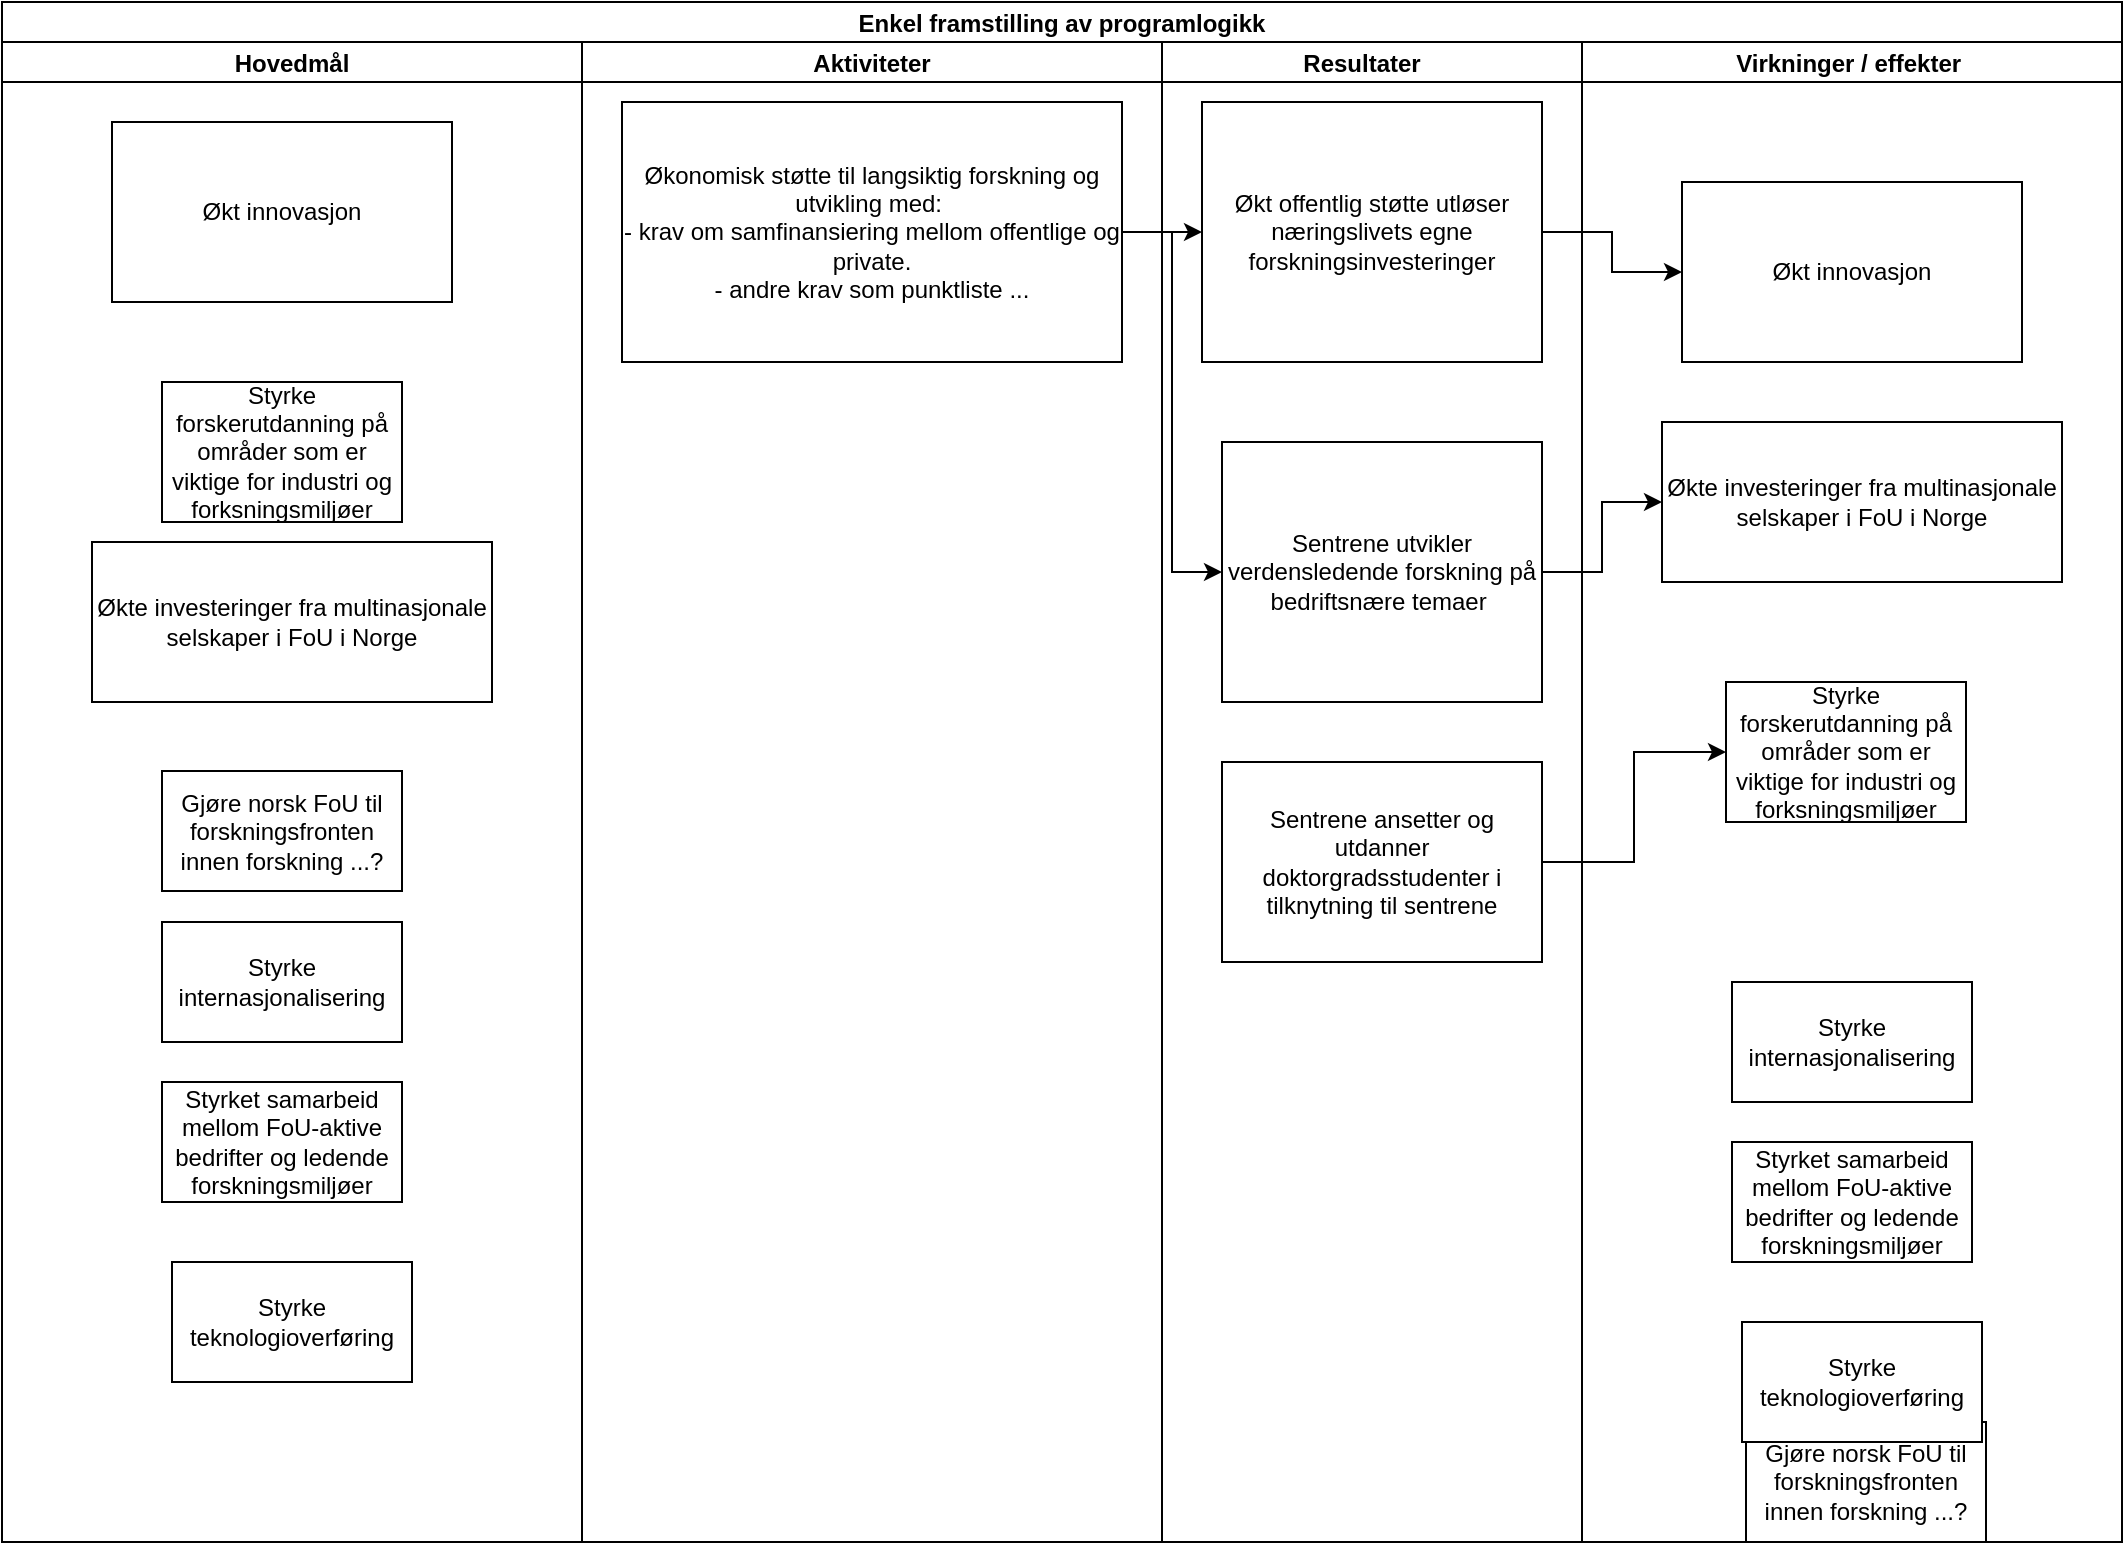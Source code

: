 <mxfile version="16.5.5" type="github">
  <diagram id="gUhN11qYkWxtTLKya9Cd" name="Page-1">
    <mxGraphModel dx="1673" dy="896" grid="1" gridSize="10" guides="1" tooltips="1" connect="1" arrows="1" fold="1" page="1" pageScale="1" pageWidth="827" pageHeight="1169" math="0" shadow="0">
      <root>
        <mxCell id="0" />
        <mxCell id="1" parent="0" />
        <mxCell id="otaZ61-eJIEUoGd5LH7k-2" value="Enkel framstilling av programlogikk" style="swimlane;childLayout=stackLayout;resizeParent=1;resizeParentMax=0;startSize=20;" parent="1" vertex="1">
          <mxGeometry x="28" y="110" width="1060" height="770" as="geometry" />
        </mxCell>
        <mxCell id="pSStkDloC_WOc6RokfLj-7" value="Hovedmål" style="swimlane;startSize=20;" vertex="1" parent="otaZ61-eJIEUoGd5LH7k-2">
          <mxGeometry y="20" width="290" height="750" as="geometry">
            <mxRectangle y="20" width="30" height="460" as="alternateBounds" />
          </mxGeometry>
        </mxCell>
        <mxCell id="pSStkDloC_WOc6RokfLj-9" value="Styrke internasjonalisering" style="whiteSpace=wrap;html=1;" vertex="1" parent="pSStkDloC_WOc6RokfLj-7">
          <mxGeometry x="80" y="440" width="120" height="60" as="geometry" />
        </mxCell>
        <mxCell id="pSStkDloC_WOc6RokfLj-10" value="Styrke forskerutdanning på områder som er viktige for industri og forksningsmiljøer" style="whiteSpace=wrap;html=1;" vertex="1" parent="pSStkDloC_WOc6RokfLj-7">
          <mxGeometry x="80" y="170" width="120" height="70" as="geometry" />
        </mxCell>
        <mxCell id="pSStkDloC_WOc6RokfLj-11" value="Økt innovasjon" style="whiteSpace=wrap;html=1;" vertex="1" parent="pSStkDloC_WOc6RokfLj-7">
          <mxGeometry x="55" y="40" width="170" height="90" as="geometry" />
        </mxCell>
        <mxCell id="pSStkDloC_WOc6RokfLj-12" value="Økte investeringer fra multinasjonale selskaper i FoU i Norge" style="whiteSpace=wrap;html=1;" vertex="1" parent="pSStkDloC_WOc6RokfLj-7">
          <mxGeometry x="45" y="250" width="200" height="80" as="geometry" />
        </mxCell>
        <mxCell id="pSStkDloC_WOc6RokfLj-13" value="Gjøre norsk FoU til forskningsfronten innen forskning ...?" style="whiteSpace=wrap;html=1;" vertex="1" parent="pSStkDloC_WOc6RokfLj-7">
          <mxGeometry x="80" y="364.5" width="120" height="60" as="geometry" />
        </mxCell>
        <mxCell id="pSStkDloC_WOc6RokfLj-14" value="Styrket samarbeid mellom FoU-aktive bedrifter og ledende forskningsmiljøer" style="whiteSpace=wrap;html=1;" vertex="1" parent="pSStkDloC_WOc6RokfLj-7">
          <mxGeometry x="80" y="520" width="120" height="60" as="geometry" />
        </mxCell>
        <mxCell id="pSStkDloC_WOc6RokfLj-15" value="Styrke teknologioverføring" style="whiteSpace=wrap;html=1;" vertex="1" parent="pSStkDloC_WOc6RokfLj-7">
          <mxGeometry x="85" y="610" width="120" height="60" as="geometry" />
        </mxCell>
        <mxCell id="otaZ61-eJIEUoGd5LH7k-3" value="Aktiviteter" style="swimlane;startSize=20;" parent="otaZ61-eJIEUoGd5LH7k-2" vertex="1">
          <mxGeometry x="290" y="20" width="290" height="750" as="geometry">
            <mxRectangle y="20" width="30" height="460" as="alternateBounds" />
          </mxGeometry>
        </mxCell>
        <mxCell id="9w3HFqVNliFKd6ctjNXA-2" value="Økonomisk støtte til langsiktig forskning og utvikling med:&amp;nbsp;&lt;br&gt;- krav om samfinansiering mellom offentlige og private.&lt;br&gt;- andre krav som punktliste ..." style="whiteSpace=wrap;html=1;" parent="otaZ61-eJIEUoGd5LH7k-3" vertex="1">
          <mxGeometry x="20" y="30" width="250" height="130" as="geometry" />
        </mxCell>
        <mxCell id="9w3HFqVNliFKd6ctjNXA-1" value="Resultater   " style="swimlane;startSize=20;" parent="otaZ61-eJIEUoGd5LH7k-2" vertex="1">
          <mxGeometry x="580" y="20" width="210" height="750" as="geometry">
            <mxRectangle y="20" width="30" height="460" as="alternateBounds" />
          </mxGeometry>
        </mxCell>
        <mxCell id="9w3HFqVNliFKd6ctjNXA-6" value="Økt offentlig støtte utløser næringslivets egne forskningsinvesteringer" style="whiteSpace=wrap;html=1;" parent="9w3HFqVNliFKd6ctjNXA-1" vertex="1">
          <mxGeometry x="20" y="30" width="170" height="130" as="geometry" />
        </mxCell>
        <mxCell id="9w3HFqVNliFKd6ctjNXA-11" value="Sentrene utvikler verdensledende forskning på bedriftsnære temaer&amp;nbsp;" style="whiteSpace=wrap;html=1;" parent="9w3HFqVNliFKd6ctjNXA-1" vertex="1">
          <mxGeometry x="30" y="200" width="160" height="130" as="geometry" />
        </mxCell>
        <mxCell id="pSStkDloC_WOc6RokfLj-16" value="Sentrene ansetter og utdanner doktorgradsstudenter i tilknytning til sentrene" style="whiteSpace=wrap;html=1;" vertex="1" parent="9w3HFqVNliFKd6ctjNXA-1">
          <mxGeometry x="30" y="360" width="160" height="100" as="geometry" />
        </mxCell>
        <mxCell id="9w3HFqVNliFKd6ctjNXA-10" value="" style="edgeStyle=orthogonalEdgeStyle;rounded=0;orthogonalLoop=1;jettySize=auto;html=1;" parent="otaZ61-eJIEUoGd5LH7k-2" source="9w3HFqVNliFKd6ctjNXA-2" target="9w3HFqVNliFKd6ctjNXA-6" edge="1">
          <mxGeometry relative="1" as="geometry" />
        </mxCell>
        <mxCell id="otaZ61-eJIEUoGd5LH7k-4" value="Virkninger / effekter " style="swimlane;startSize=20;" parent="otaZ61-eJIEUoGd5LH7k-2" vertex="1">
          <mxGeometry x="790" y="20" width="270" height="750" as="geometry">
            <mxRectangle x="120" y="20" width="30" height="460" as="alternateBounds" />
          </mxGeometry>
        </mxCell>
        <mxCell id="otaZ61-eJIEUoGd5LH7k-9" value="Styrke internasjonalisering" style="whiteSpace=wrap;html=1;" parent="otaZ61-eJIEUoGd5LH7k-4" vertex="1">
          <mxGeometry x="75" y="470" width="120" height="60" as="geometry" />
        </mxCell>
        <mxCell id="otaZ61-eJIEUoGd5LH7k-10" value="Styrke forskerutdanning på områder som er viktige for industri og forksningsmiljøer" style="whiteSpace=wrap;html=1;" parent="otaZ61-eJIEUoGd5LH7k-4" vertex="1">
          <mxGeometry x="72" y="320" width="120" height="70" as="geometry" />
        </mxCell>
        <mxCell id="otaZ61-eJIEUoGd5LH7k-11" value="Økt innovasjon" style="whiteSpace=wrap;html=1;" parent="otaZ61-eJIEUoGd5LH7k-4" vertex="1">
          <mxGeometry x="50" y="70" width="170" height="90" as="geometry" />
        </mxCell>
        <mxCell id="9w3HFqVNliFKd6ctjNXA-3" value="Økte investeringer fra multinasjonale selskaper i FoU i Norge" style="whiteSpace=wrap;html=1;" parent="otaZ61-eJIEUoGd5LH7k-4" vertex="1">
          <mxGeometry x="40" y="190" width="200" height="80" as="geometry" />
        </mxCell>
        <mxCell id="9w3HFqVNliFKd6ctjNXA-5" value="Gjøre norsk FoU til forskningsfronten innen forskning ...?" style="whiteSpace=wrap;html=1;" parent="otaZ61-eJIEUoGd5LH7k-4" vertex="1">
          <mxGeometry x="82" y="690" width="120" height="60" as="geometry" />
        </mxCell>
        <mxCell id="9w3HFqVNliFKd6ctjNXA-4" value="Styrket samarbeid mellom FoU-aktive bedrifter og ledende forskningsmiljøer" style="whiteSpace=wrap;html=1;" parent="otaZ61-eJIEUoGd5LH7k-4" vertex="1">
          <mxGeometry x="75" y="550" width="120" height="60" as="geometry" />
        </mxCell>
        <mxCell id="otaZ61-eJIEUoGd5LH7k-8" value="Styrke teknologioverføring" style="whiteSpace=wrap;html=1;" parent="otaZ61-eJIEUoGd5LH7k-4" vertex="1">
          <mxGeometry x="80" y="640" width="120" height="60" as="geometry" />
        </mxCell>
        <mxCell id="9w3HFqVNliFKd6ctjNXA-14" style="edgeStyle=orthogonalEdgeStyle;rounded=0;orthogonalLoop=1;jettySize=auto;html=1;" parent="otaZ61-eJIEUoGd5LH7k-2" source="9w3HFqVNliFKd6ctjNXA-6" target="otaZ61-eJIEUoGd5LH7k-11" edge="1">
          <mxGeometry relative="1" as="geometry" />
        </mxCell>
        <mxCell id="9w3HFqVNliFKd6ctjNXA-12" style="edgeStyle=orthogonalEdgeStyle;rounded=0;orthogonalLoop=1;jettySize=auto;html=1;" parent="otaZ61-eJIEUoGd5LH7k-2" source="9w3HFqVNliFKd6ctjNXA-11" target="9w3HFqVNliFKd6ctjNXA-3" edge="1">
          <mxGeometry relative="1" as="geometry" />
        </mxCell>
        <mxCell id="9w3HFqVNliFKd6ctjNXA-13" style="edgeStyle=orthogonalEdgeStyle;rounded=0;orthogonalLoop=1;jettySize=auto;html=1;entryX=0;entryY=0.5;entryDx=0;entryDy=0;" parent="otaZ61-eJIEUoGd5LH7k-2" source="9w3HFqVNliFKd6ctjNXA-2" target="9w3HFqVNliFKd6ctjNXA-11" edge="1">
          <mxGeometry relative="1" as="geometry" />
        </mxCell>
        <mxCell id="pSStkDloC_WOc6RokfLj-17" value="" style="edgeStyle=orthogonalEdgeStyle;rounded=0;orthogonalLoop=1;jettySize=auto;html=1;" edge="1" parent="otaZ61-eJIEUoGd5LH7k-2" source="pSStkDloC_WOc6RokfLj-16" target="otaZ61-eJIEUoGd5LH7k-10">
          <mxGeometry relative="1" as="geometry" />
        </mxCell>
      </root>
    </mxGraphModel>
  </diagram>
</mxfile>
